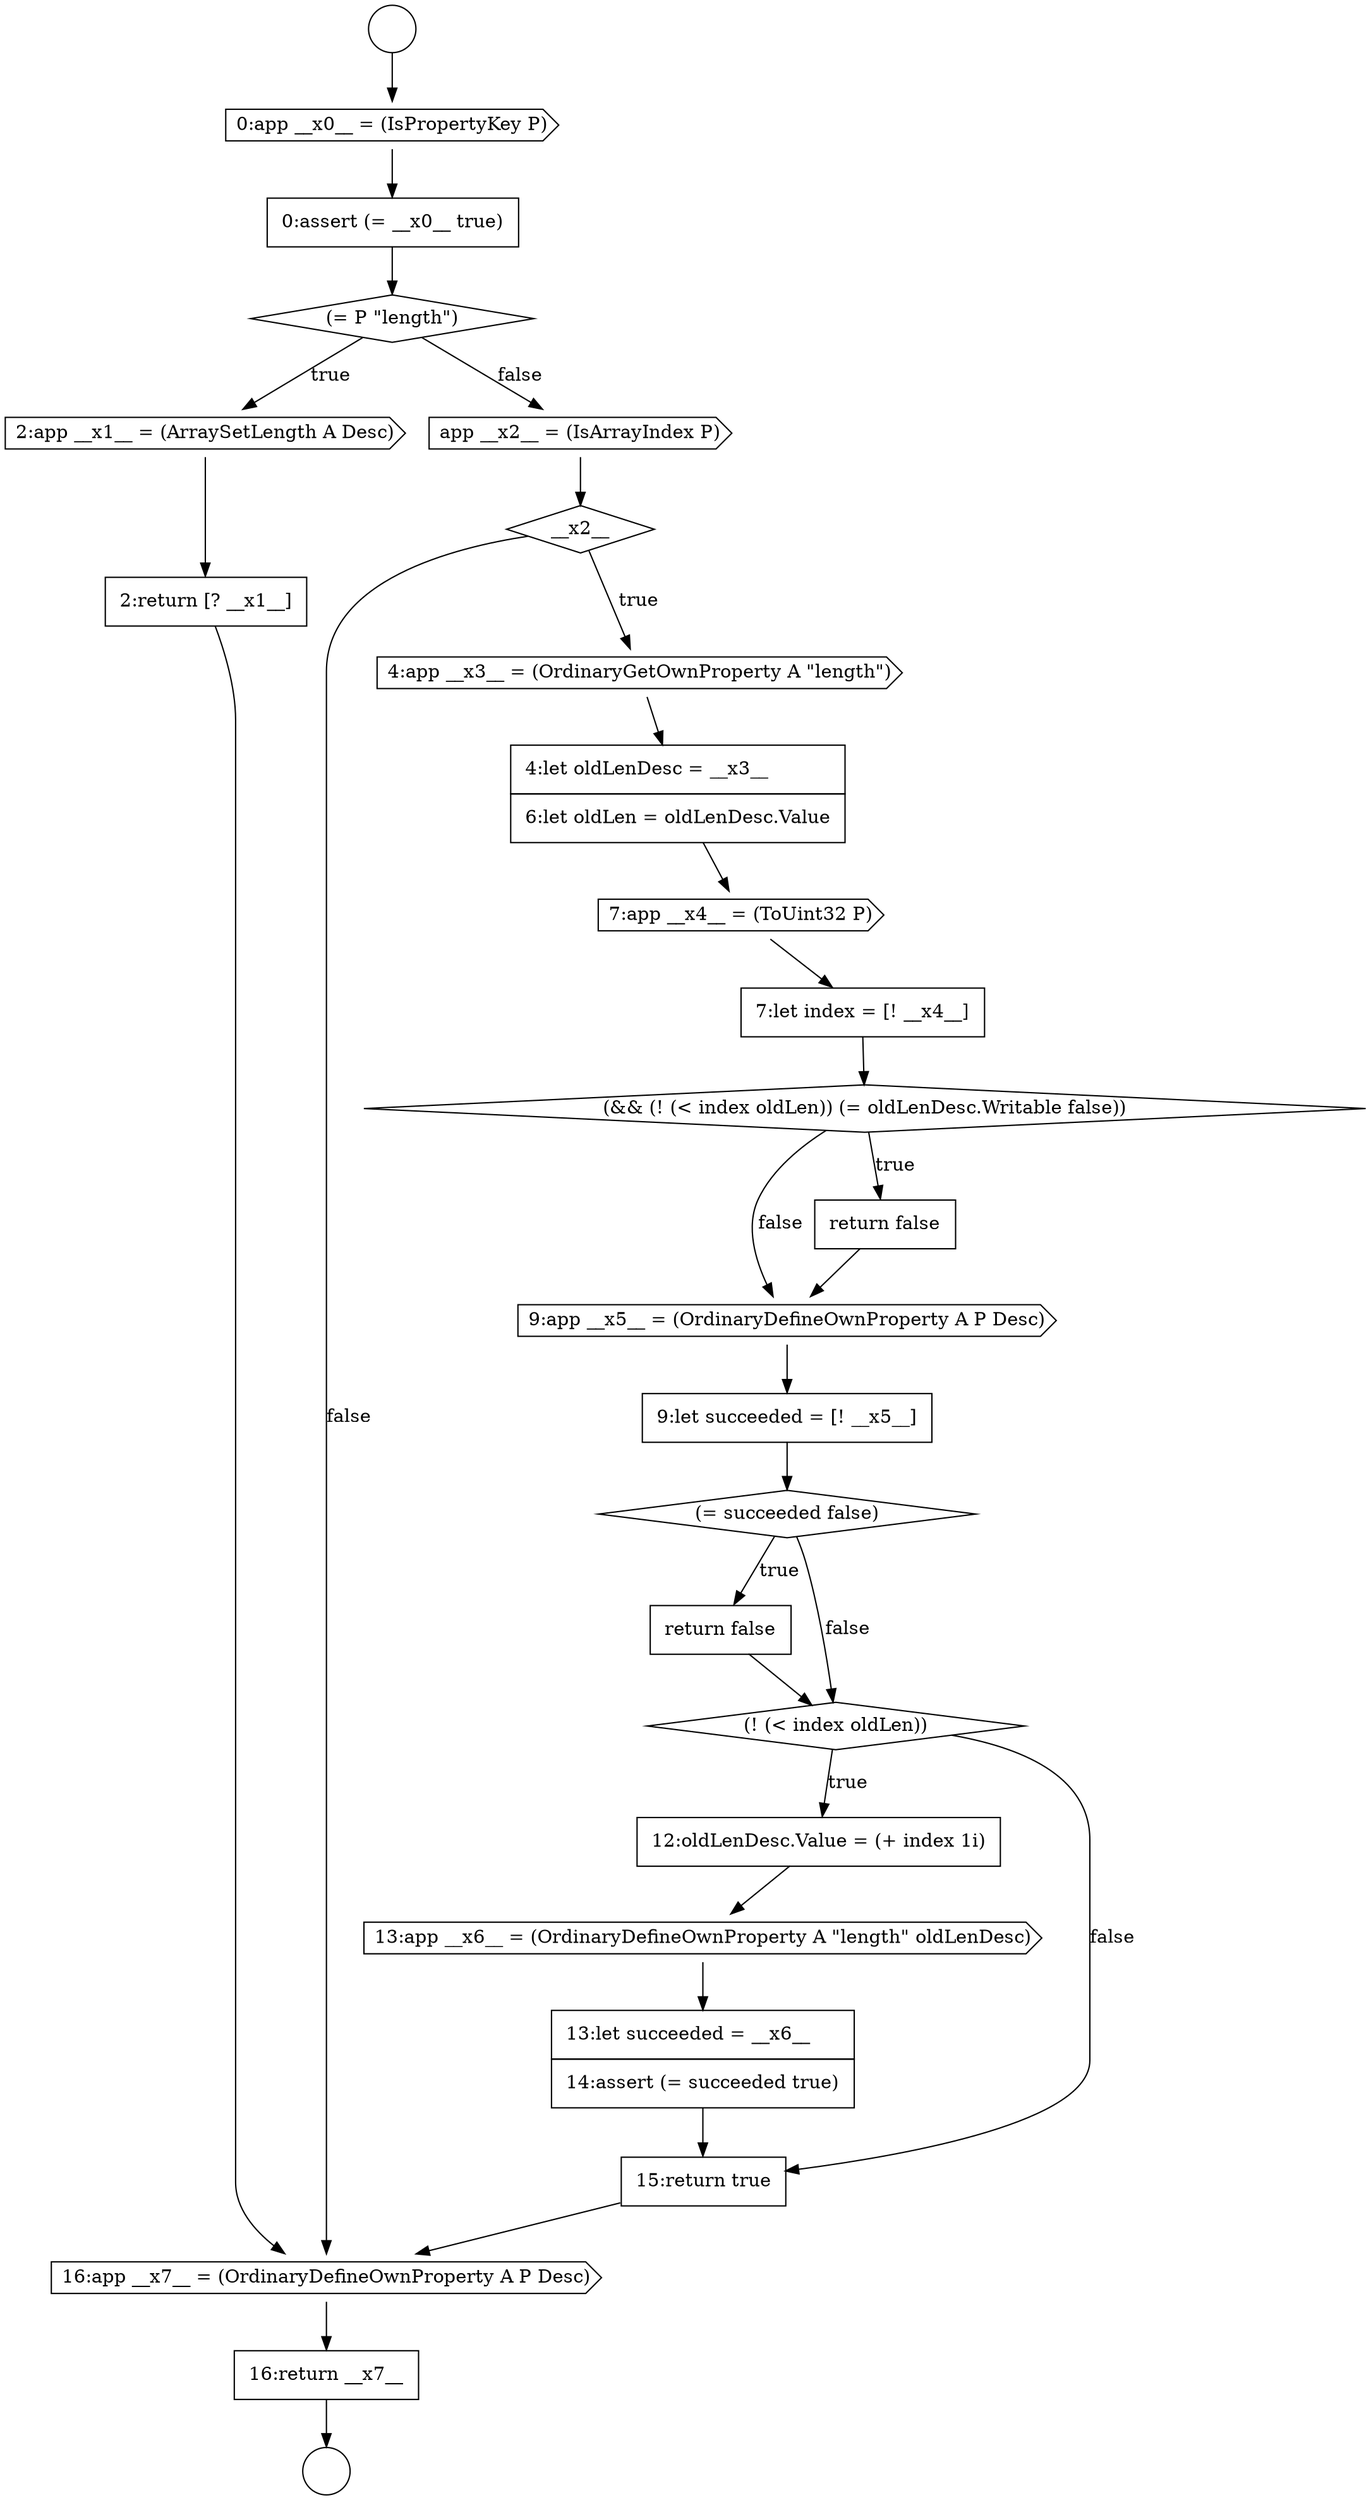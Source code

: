 digraph {
  node2309 [shape=none, margin=0, label=<<font color="black">
    <table border="0" cellborder="1" cellspacing="0" cellpadding="10">
      <tr><td align="left">12:oldLenDesc.Value = (+ index 1i)</td></tr>
    </table>
  </font>> color="black" fillcolor="white" style=filled]
  node2301 [shape=none, margin=0, label=<<font color="black">
    <table border="0" cellborder="1" cellspacing="0" cellpadding="10">
      <tr><td align="left">7:let index = [! __x4__]</td></tr>
    </table>
  </font>> color="black" fillcolor="white" style=filled]
  node2291 [shape=cds, label=<<font color="black">0:app __x0__ = (IsPropertyKey P)</font>> color="black" fillcolor="white" style=filled]
  node2313 [shape=cds, label=<<font color="black">16:app __x7__ = (OrdinaryDefineOwnProperty A P Desc)</font>> color="black" fillcolor="white" style=filled]
  node2300 [shape=cds, label=<<font color="black">7:app __x4__ = (ToUint32 P)</font>> color="black" fillcolor="white" style=filled]
  node2312 [shape=none, margin=0, label=<<font color="black">
    <table border="0" cellborder="1" cellspacing="0" cellpadding="10">
      <tr><td align="left">15:return true</td></tr>
    </table>
  </font>> color="black" fillcolor="white" style=filled]
  node2304 [shape=cds, label=<<font color="black">9:app __x5__ = (OrdinaryDefineOwnProperty A P Desc)</font>> color="black" fillcolor="white" style=filled]
  node2292 [shape=none, margin=0, label=<<font color="black">
    <table border="0" cellborder="1" cellspacing="0" cellpadding="10">
      <tr><td align="left">0:assert (= __x0__ true)</td></tr>
    </table>
  </font>> color="black" fillcolor="white" style=filled]
  node2303 [shape=none, margin=0, label=<<font color="black">
    <table border="0" cellborder="1" cellspacing="0" cellpadding="10">
      <tr><td align="left">return false</td></tr>
    </table>
  </font>> color="black" fillcolor="white" style=filled]
  node2298 [shape=cds, label=<<font color="black">4:app __x3__ = (OrdinaryGetOwnProperty A &quot;length&quot;)</font>> color="black" fillcolor="white" style=filled]
  node2290 [shape=circle label=" " color="black" fillcolor="white" style=filled]
  node2294 [shape=cds, label=<<font color="black">2:app __x1__ = (ArraySetLength A Desc)</font>> color="black" fillcolor="white" style=filled]
  node2302 [shape=diamond, label=<<font color="black">(&amp;&amp; (! (&lt; index oldLen)) (= oldLenDesc.Writable false))</font>> color="black" fillcolor="white" style=filled]
  node2297 [shape=diamond, label=<<font color="black">__x2__</font>> color="black" fillcolor="white" style=filled]
  node2295 [shape=none, margin=0, label=<<font color="black">
    <table border="0" cellborder="1" cellspacing="0" cellpadding="10">
      <tr><td align="left">2:return [? __x1__]</td></tr>
    </table>
  </font>> color="black" fillcolor="white" style=filled]
  node2306 [shape=diamond, label=<<font color="black">(= succeeded false)</font>> color="black" fillcolor="white" style=filled]
  node2296 [shape=cds, label=<<font color="black">app __x2__ = (IsArrayIndex P)</font>> color="black" fillcolor="white" style=filled]
  node2307 [shape=none, margin=0, label=<<font color="black">
    <table border="0" cellborder="1" cellspacing="0" cellpadding="10">
      <tr><td align="left">return false</td></tr>
    </table>
  </font>> color="black" fillcolor="white" style=filled]
  node2293 [shape=diamond, label=<<font color="black">(= P &quot;length&quot;)</font>> color="black" fillcolor="white" style=filled]
  node2308 [shape=diamond, label=<<font color="black">(! (&lt; index oldLen))</font>> color="black" fillcolor="white" style=filled]
  node2311 [shape=none, margin=0, label=<<font color="black">
    <table border="0" cellborder="1" cellspacing="0" cellpadding="10">
      <tr><td align="left">13:let succeeded = __x6__</td></tr>
      <tr><td align="left">14:assert (= succeeded true)</td></tr>
    </table>
  </font>> color="black" fillcolor="white" style=filled]
  node2299 [shape=none, margin=0, label=<<font color="black">
    <table border="0" cellborder="1" cellspacing="0" cellpadding="10">
      <tr><td align="left">4:let oldLenDesc = __x3__</td></tr>
      <tr><td align="left">6:let oldLen = oldLenDesc.Value</td></tr>
    </table>
  </font>> color="black" fillcolor="white" style=filled]
  node2314 [shape=none, margin=0, label=<<font color="black">
    <table border="0" cellborder="1" cellspacing="0" cellpadding="10">
      <tr><td align="left">16:return __x7__</td></tr>
    </table>
  </font>> color="black" fillcolor="white" style=filled]
  node2289 [shape=circle label=" " color="black" fillcolor="white" style=filled]
  node2310 [shape=cds, label=<<font color="black">13:app __x6__ = (OrdinaryDefineOwnProperty A &quot;length&quot; oldLenDesc)</font>> color="black" fillcolor="white" style=filled]
  node2305 [shape=none, margin=0, label=<<font color="black">
    <table border="0" cellborder="1" cellspacing="0" cellpadding="10">
      <tr><td align="left">9:let succeeded = [! __x5__]</td></tr>
    </table>
  </font>> color="black" fillcolor="white" style=filled]
  node2297 -> node2298 [label=<<font color="black">true</font>> color="black"]
  node2297 -> node2313 [label=<<font color="black">false</font>> color="black"]
  node2301 -> node2302 [ color="black"]
  node2307 -> node2308 [ color="black"]
  node2309 -> node2310 [ color="black"]
  node2312 -> node2313 [ color="black"]
  node2303 -> node2304 [ color="black"]
  node2305 -> node2306 [ color="black"]
  node2296 -> node2297 [ color="black"]
  node2292 -> node2293 [ color="black"]
  node2298 -> node2299 [ color="black"]
  node2293 -> node2294 [label=<<font color="black">true</font>> color="black"]
  node2293 -> node2296 [label=<<font color="black">false</font>> color="black"]
  node2310 -> node2311 [ color="black"]
  node2291 -> node2292 [ color="black"]
  node2304 -> node2305 [ color="black"]
  node2294 -> node2295 [ color="black"]
  node2289 -> node2291 [ color="black"]
  node2311 -> node2312 [ color="black"]
  node2313 -> node2314 [ color="black"]
  node2300 -> node2301 [ color="black"]
  node2295 -> node2313 [ color="black"]
  node2302 -> node2303 [label=<<font color="black">true</font>> color="black"]
  node2302 -> node2304 [label=<<font color="black">false</font>> color="black"]
  node2308 -> node2309 [label=<<font color="black">true</font>> color="black"]
  node2308 -> node2312 [label=<<font color="black">false</font>> color="black"]
  node2299 -> node2300 [ color="black"]
  node2306 -> node2307 [label=<<font color="black">true</font>> color="black"]
  node2306 -> node2308 [label=<<font color="black">false</font>> color="black"]
  node2314 -> node2290 [ color="black"]
}
